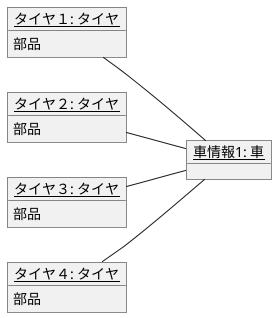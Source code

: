 @startuml
left to right direction
object "<u>タイヤ１: タイヤ</u>" as t1 {
部品
}
object "<u>タイヤ２: タイヤ</u>" as t2 {
部品
}
object "<u>タイヤ３: タイヤ</u>" as t3 {
部品
}
object "<u>タイヤ４: タイヤ</u>" as t4 {
部品
}
object "<u>車情報1: 車</u>" as car1 {
}
t1 -- car1
t2 -- car1
t3 -- car1
t4 -- car1
@enduml